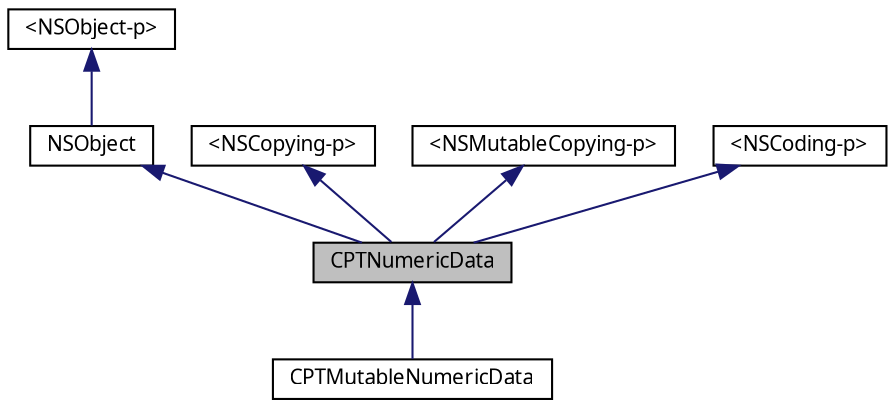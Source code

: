digraph G
{
  bgcolor="transparent";
  edge [fontname="Lucinda Grande",fontsize="10",labelfontname="Lucinda Grande",labelfontsize="10"];
  node [fontname="Lucinda Grande",fontsize="10",shape=record];
  Node1 [label="CPTNumericData",height=0.2,width=0.4,color="black", fillcolor="grey75", style="filled" fontcolor="black"];
  Node2 -> Node1 [dir="back",color="midnightblue",fontsize="10",style="solid",fontname="Lucinda Grande"];
  Node2 [label="NSObject",height=0.2,width=0.4,color="black",URL="doxygen-cocoa-touch-tags.xml$http://developer.apple.com/iphone/library/documentation/Cocoa/Reference/Foundation/Classes/NSObject_Class/Reference/Reference.html"];
  Node3 -> Node2 [dir="back",color="midnightblue",fontsize="10",style="solid",fontname="Lucinda Grande"];
  Node3 [label="\<NSObject-p\>",height=0.2,width=0.4,color="black",URL="doxygen-cocoa-touch-tags.xml$http://developer.apple.com/iPhone/library/documentation/Cocoa/Reference/Foundation/Protocols/NSObject_Protocol/Reference/NSObject.html"];
  Node4 -> Node1 [dir="back",color="midnightblue",fontsize="10",style="solid",fontname="Lucinda Grande"];
  Node4 [label="\<NSCopying-p\>",height=0.2,width=0.4,color="black",URL="doxygen-cocoa-touch-tags.xml$http://developer.apple.com/iphone/library/documentation/Cocoa/Reference/Foundation/Protocols/NSCopying_Protocol/Reference/Reference.html"];
  Node5 -> Node1 [dir="back",color="midnightblue",fontsize="10",style="solid",fontname="Lucinda Grande"];
  Node5 [label="\<NSMutableCopying-p\>",height=0.2,width=0.4,color="black",URL="doxygen-cocoa-touch-tags.xml$http://developer.apple.com/iphone/library/documentation/Cocoa/Reference/Foundation/Protocols/NSMutableCopying_Protocol/Reference/Reference.html"];
  Node6 -> Node1 [dir="back",color="midnightblue",fontsize="10",style="solid",fontname="Lucinda Grande"];
  Node6 [label="\<NSCoding-p\>",height=0.2,width=0.4,color="black",URL="doxygen-cocoa-touch-tags.xml$http://developer.apple.com/iphone/library/documentation/Cocoa/Reference/Foundation/Protocols/NSCoding_Protocol/Reference/Reference.html"];
  Node1 -> Node7 [dir="back",color="midnightblue",fontsize="10",style="solid",fontname="Lucinda Grande"];
  Node7 [label="CPTMutableNumericData",height=0.2,width=0.4,color="black",URL="$interface_c_p_t_mutable_numeric_data.html",tooltip="An annotated NSMutableData type."];
}
